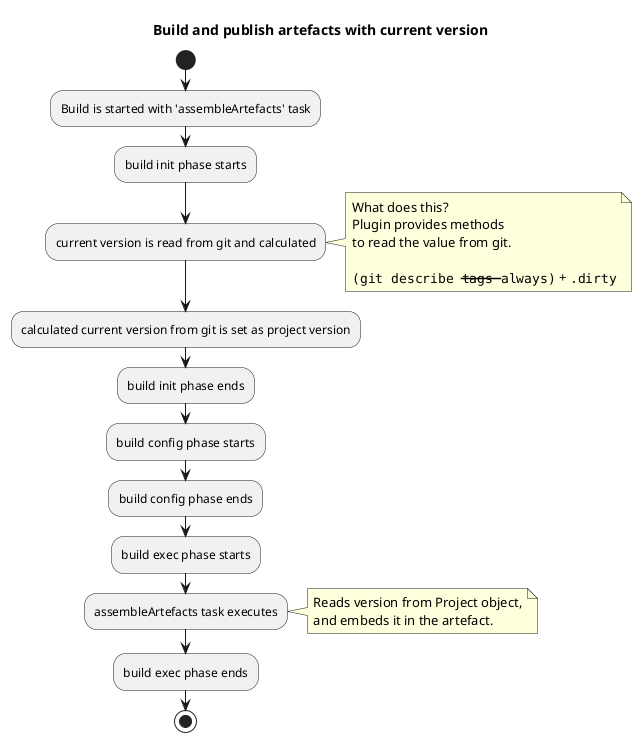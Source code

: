 @startuml
title Build and publish artefacts with current version

start
:Build is started with 'assembleArtefacts' task;

:build init phase starts;

:current version is read from git and calculated;
note right
What does this?
Plugin provides methods
to read the value from git.

""(git describe --tags --always)"" + "".dirty""
end note

:calculated current version from git is set as project version;

:build init phase ends;
:build config phase starts;
:build config phase ends;

:build exec phase starts;

:assembleArtefacts task executes;
note right
Reads version from Project object,
and embeds it in the artefact.
end note
:build exec phase ends;

stop
@enduml




@startuml
title Release

start
:Build is started with 'releaseX' task;

note right
One of:
- releaseMajor
- releaseMinor
- releasePatch
end note

:build init phase starts;

:current version is read from git and calculated;

:calculated current version from git is set as project version;

:requested version segment increments;

:incremented version is set as project version;
note right
What does this? How?
Something needs to hook into task graph lifecycle,
and do this:
* only if Gradle deems 'releaseX' is among tasks to be actually executed
* before any of the tasks that use version is actually executed (configured?)

It could be that we need to do this in build config phase
rather than in init, because only in config the actual tasks
are selected for execution (?).
end note

:build init phase ends;

:build config phase starts;
:build config phase ends;

:build exec phase starts;

:assembleArtefacts task executes;
note right
Reads version from Project object,
and embeds it in the artefact.
end note

stop
@enduml
